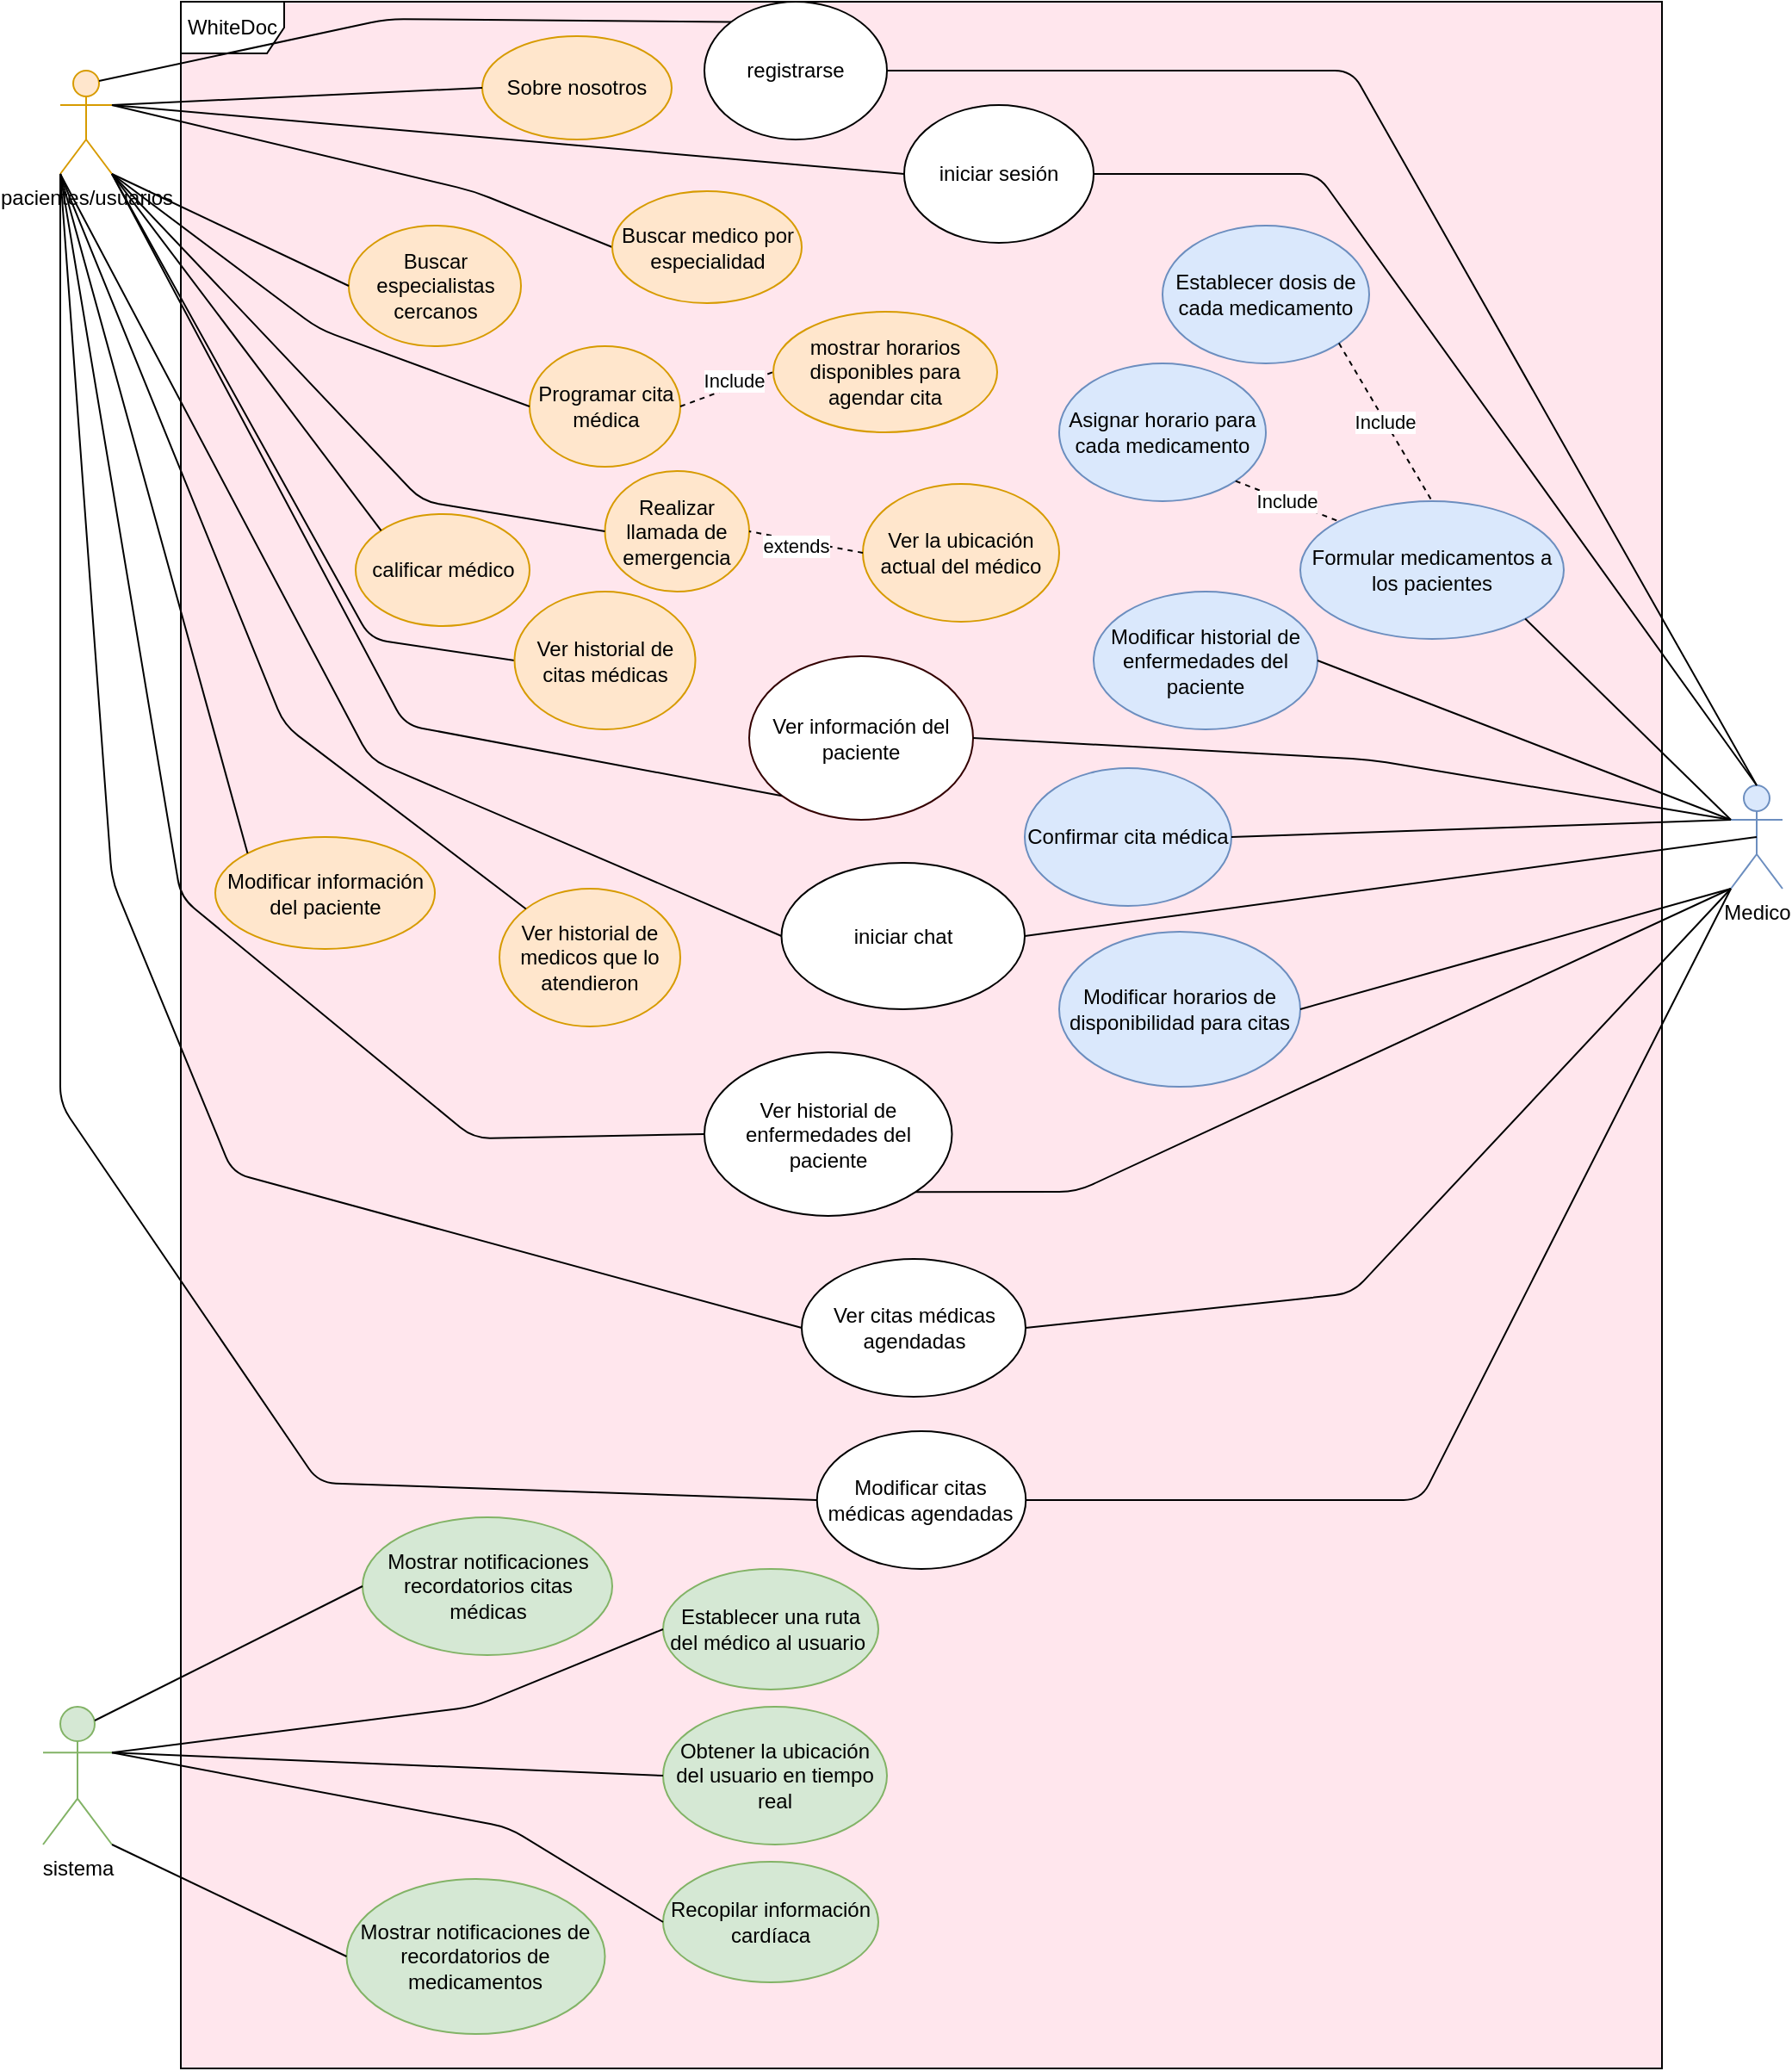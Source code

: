 <mxfile version="12.9.13" type="device"><diagram id="wzjCCaeHYK6Bdz28c1uT" name="Page-1"><mxGraphModel dx="1117" dy="710" grid="1" gridSize="10" guides="1" tooltips="1" connect="1" arrows="1" fold="1" page="1" pageScale="1" pageWidth="1920" pageHeight="1200" math="0" shadow="0"><root><mxCell id="0"/><mxCell id="1" parent="0"/><mxCell id="hRwqOwwQppAHz8SjOL_Y-2" value="pacientes/usuarios" style="shape=umlActor;verticalLabelPosition=bottom;labelBackgroundColor=#ffffff;verticalAlign=top;html=1;outlineConnect=0;fillColor=#ffe6cc;strokeColor=#d79b00;" parent="1" vertex="1"><mxGeometry x="40" y="40" width="30" height="60" as="geometry"/></mxCell><mxCell id="hRwqOwwQppAHz8SjOL_Y-3" value="Medico" style="shape=umlActor;verticalLabelPosition=bottom;labelBackgroundColor=#ffffff;verticalAlign=top;html=1;outlineConnect=0;fillColor=#dae8fc;strokeColor=#6c8ebf;" parent="1" vertex="1"><mxGeometry x="1010" y="455" width="30" height="60" as="geometry"/></mxCell><mxCell id="hRwqOwwQppAHz8SjOL_Y-5" value="sistema" style="shape=umlActor;verticalLabelPosition=bottom;labelBackgroundColor=#ffffff;verticalAlign=top;html=1;outlineConnect=0;fillColor=#d5e8d4;strokeColor=#82b366;" parent="1" vertex="1"><mxGeometry x="30" y="990" width="40" height="80" as="geometry"/></mxCell><mxCell id="hRwqOwwQppAHz8SjOL_Y-10" value="WhiteDoc" style="shape=umlFrame;whiteSpace=wrap;html=1;shadow=0;swimlaneFillColor=#FFE6ED;" parent="1" vertex="1"><mxGeometry x="110" width="860" height="1200" as="geometry"/></mxCell><mxCell id="hRwqOwwQppAHz8SjOL_Y-14" value="iniciar sesión" style="ellipse;whiteSpace=wrap;html=1;" parent="1" vertex="1"><mxGeometry x="530" y="60" width="110" height="80" as="geometry"/></mxCell><mxCell id="hRwqOwwQppAHz8SjOL_Y-15" value="iniciar chat" style="ellipse;whiteSpace=wrap;html=1;" parent="1" vertex="1"><mxGeometry x="458.75" y="500" width="141.25" height="85" as="geometry"/></mxCell><mxCell id="hRwqOwwQppAHz8SjOL_Y-16" value="Mostrar notificaciones de recordatorios de medicamentos" style="ellipse;whiteSpace=wrap;html=1;fillColor=#d5e8d4;strokeColor=#82b366;" parent="1" vertex="1"><mxGeometry x="206.25" y="1090" width="150" height="90" as="geometry"/></mxCell><mxCell id="hRwqOwwQppAHz8SjOL_Y-17" value="mostrar horarios disponibles para agendar cita" style="ellipse;whiteSpace=wrap;html=1;fillColor=#ffe6cc;strokeColor=#d79b00;" parent="1" vertex="1"><mxGeometry x="454" y="180" width="130" height="70" as="geometry"/></mxCell><mxCell id="hRwqOwwQppAHz8SjOL_Y-18" value="Recopilar información cardíaca" style="ellipse;whiteSpace=wrap;html=1;fillColor=#d5e8d4;strokeColor=#82b366;" parent="1" vertex="1"><mxGeometry x="390" y="1080" width="125" height="70" as="geometry"/></mxCell><mxCell id="hRwqOwwQppAHz8SjOL_Y-19" value="Programar cita médica" style="ellipse;whiteSpace=wrap;html=1;fillColor=#ffe6cc;strokeColor=#d79b00;" parent="1" vertex="1"><mxGeometry x="312.5" y="200" width="87.5" height="70" as="geometry"/></mxCell><mxCell id="hRwqOwwQppAHz8SjOL_Y-20" value="Sobre nosotros" style="ellipse;whiteSpace=wrap;html=1;fillColor=#ffe6cc;strokeColor=#d79b00;" parent="1" vertex="1"><mxGeometry x="285" y="20" width="110" height="60" as="geometry"/></mxCell><mxCell id="hRwqOwwQppAHz8SjOL_Y-22" value="Ver historial de enfermedades del paciente" style="ellipse;whiteSpace=wrap;html=1;" parent="1" vertex="1"><mxGeometry x="414" y="610" width="143.75" height="95" as="geometry"/></mxCell><mxCell id="hRwqOwwQppAHz8SjOL_Y-26" value="Formular medicamentos a los pacientes" style="ellipse;whiteSpace=wrap;html=1;fillColor=#dae8fc;strokeColor=#6c8ebf;" parent="1" vertex="1"><mxGeometry x="760" y="290" width="153" height="80" as="geometry"/></mxCell><mxCell id="hRwqOwwQppAHz8SjOL_Y-31" value="Establecer dosis de cada medicamento" style="ellipse;whiteSpace=wrap;html=1;fillColor=#dae8fc;strokeColor=#6c8ebf;" parent="1" vertex="1"><mxGeometry x="680" y="130" width="120" height="80" as="geometry"/></mxCell><mxCell id="hRwqOwwQppAHz8SjOL_Y-33" value="Modificar citas médicas agendadas" style="ellipse;whiteSpace=wrap;html=1;" parent="1" vertex="1"><mxGeometry x="479.38" y="830" width="121.25" height="80" as="geometry"/></mxCell><mxCell id="hRwqOwwQppAHz8SjOL_Y-34" value="Asignar horario para cada medicamento" style="ellipse;whiteSpace=wrap;html=1;fillColor=#dae8fc;strokeColor=#6c8ebf;" parent="1" vertex="1"><mxGeometry x="620" y="210" width="120" height="80" as="geometry"/></mxCell><mxCell id="hRwqOwwQppAHz8SjOL_Y-35" value="" style="endArrow=none;html=1;entryX=0;entryY=0;entryDx=0;entryDy=0;exitX=0.75;exitY=0.1;exitDx=0;exitDy=0;exitPerimeter=0;" parent="1" target="hRwqOwwQppAHz8SjOL_Y-128" edge="1" source="hRwqOwwQppAHz8SjOL_Y-2"><mxGeometry width="50" height="50" relative="1" as="geometry"><mxPoint x="80" y="67" as="sourcePoint"/><mxPoint x="170" y="35" as="targetPoint"/><Array as="points"><mxPoint x="230" y="10"/></Array></mxGeometry></mxCell><mxCell id="hRwqOwwQppAHz8SjOL_Y-36" value="" style="endArrow=none;html=1;entryX=0;entryY=0.5;entryDx=0;entryDy=0;exitX=1;exitY=0.333;exitDx=0;exitDy=0;exitPerimeter=0;" parent="1" target="hRwqOwwQppAHz8SjOL_Y-14" edge="1" source="hRwqOwwQppAHz8SjOL_Y-2"><mxGeometry width="50" height="50" relative="1" as="geometry"><mxPoint x="80" y="90" as="sourcePoint"/><mxPoint x="170" y="150" as="targetPoint"/><Array as="points"/></mxGeometry></mxCell><mxCell id="hRwqOwwQppAHz8SjOL_Y-37" value="" style="endArrow=none;html=1;exitX=0;exitY=0.5;exitDx=0;exitDy=0;entryX=1;entryY=0.333;entryDx=0;entryDy=0;entryPerimeter=0;" parent="1" source="hRwqOwwQppAHz8SjOL_Y-51" edge="1" target="hRwqOwwQppAHz8SjOL_Y-2"><mxGeometry width="50" height="50" relative="1" as="geometry"><mxPoint x="90" y="300" as="sourcePoint"/><mxPoint x="80" y="100" as="targetPoint"/><Array as="points"><mxPoint x="280" y="110"/></Array></mxGeometry></mxCell><mxCell id="hRwqOwwQppAHz8SjOL_Y-38" value="" style="endArrow=none;html=1;exitX=1;exitY=1;exitDx=0;exitDy=0;entryX=0;entryY=1;entryDx=0;entryDy=0;entryPerimeter=0;" parent="1" source="hRwqOwwQppAHz8SjOL_Y-22" edge="1" target="hRwqOwwQppAHz8SjOL_Y-3"><mxGeometry width="50" height="50" relative="1" as="geometry"><mxPoint x="640" y="600" as="sourcePoint"/><mxPoint x="760" y="530" as="targetPoint"/><Array as="points"><mxPoint x="630" y="691"/></Array></mxGeometry></mxCell><mxCell id="hRwqOwwQppAHz8SjOL_Y-43" value="" style="endArrow=none;html=1;exitX=0;exitY=0.5;exitDx=0;exitDy=0;entryX=0;entryY=1;entryDx=0;entryDy=0;entryPerimeter=0;" parent="1" source="hRwqOwwQppAHz8SjOL_Y-22" edge="1" target="hRwqOwwQppAHz8SjOL_Y-2"><mxGeometry width="50" height="50" relative="1" as="geometry"><mxPoint x="140" y="630" as="sourcePoint"/><mxPoint x="50" y="320" as="targetPoint"/><Array as="points"><mxPoint x="280" y="660"/><mxPoint x="110" y="520"/></Array></mxGeometry></mxCell><mxCell id="hRwqOwwQppAHz8SjOL_Y-45" value="Modificar información del paciente" style="ellipse;whiteSpace=wrap;html=1;fillColor=#ffe6cc;strokeColor=#d79b00;" parent="1" vertex="1"><mxGeometry x="130" y="485" width="127.5" height="65" as="geometry"/></mxCell><mxCell id="hRwqOwwQppAHz8SjOL_Y-51" value="Buscar medico por especialidad" style="ellipse;whiteSpace=wrap;html=1;fillColor=#ffe6cc;strokeColor=#d79b00;" parent="1" vertex="1"><mxGeometry x="360.5" y="110" width="110" height="65" as="geometry"/></mxCell><mxCell id="hRwqOwwQppAHz8SjOL_Y-58" value="Ver citas médicas agendadas" style="ellipse;whiteSpace=wrap;html=1;" parent="1" vertex="1"><mxGeometry x="470.5" y="730" width="130" height="80" as="geometry"/></mxCell><mxCell id="hRwqOwwQppAHz8SjOL_Y-72" value="Ver historial de medicos que lo atendieron" style="ellipse;whiteSpace=wrap;html=1;fillColor=#ffe6cc;strokeColor=#d79b00;" parent="1" vertex="1"><mxGeometry x="295" y="515" width="105" height="80" as="geometry"/></mxCell><mxCell id="hRwqOwwQppAHz8SjOL_Y-78" value="" style="endArrow=none;html=1;entryX=0;entryY=0.5;entryDx=0;entryDy=0;exitX=0;exitY=1;exitDx=0;exitDy=0;exitPerimeter=0;" parent="1" target="hRwqOwwQppAHz8SjOL_Y-58" edge="1" source="hRwqOwwQppAHz8SjOL_Y-2"><mxGeometry width="50" height="50" relative="1" as="geometry"><mxPoint x="40" y="320" as="sourcePoint"/><mxPoint x="120" y="560" as="targetPoint"/><Array as="points"><mxPoint x="70" y="510"/><mxPoint x="140" y="680"/></Array></mxGeometry></mxCell><mxCell id="hRwqOwwQppAHz8SjOL_Y-83" value="Include" style="endArrow=none;dashed=1;html=1;exitX=1;exitY=0.5;exitDx=0;exitDy=0;entryX=0;entryY=0.5;entryDx=0;entryDy=0;" parent="1" source="hRwqOwwQppAHz8SjOL_Y-19" target="hRwqOwwQppAHz8SjOL_Y-17" edge="1"><mxGeometry x="0.178" y="3" width="50" height="50" relative="1" as="geometry"><mxPoint x="370" y="380" as="sourcePoint"/><mxPoint x="415" y="391.25" as="targetPoint"/><mxPoint as="offset"/></mxGeometry></mxCell><mxCell id="hRwqOwwQppAHz8SjOL_Y-90" value="" style="endArrow=none;html=1;exitX=1;exitY=0.5;exitDx=0;exitDy=0;entryX=0.5;entryY=0;entryDx=0;entryDy=0;entryPerimeter=0;" parent="1" source="hRwqOwwQppAHz8SjOL_Y-14" edge="1" target="hRwqOwwQppAHz8SjOL_Y-3"><mxGeometry width="50" height="50" relative="1" as="geometry"><mxPoint x="540" y="10" as="sourcePoint"/><mxPoint x="1080" y="410" as="targetPoint"/><Array as="points"><mxPoint x="770" y="100"/></Array></mxGeometry></mxCell><mxCell id="hRwqOwwQppAHz8SjOL_Y-91" value="" style="endArrow=none;html=1;exitX=1;exitY=0.5;exitDx=0;exitDy=0;entryX=0;entryY=1;entryDx=0;entryDy=0;entryPerimeter=0;" parent="1" source="hRwqOwwQppAHz8SjOL_Y-58" edge="1" target="hRwqOwwQppAHz8SjOL_Y-3"><mxGeometry width="50" height="50" relative="1" as="geometry"><mxPoint x="570" y="825" as="sourcePoint"/><mxPoint x="760" y="550" as="targetPoint"/><Array as="points"><mxPoint x="790" y="750"/></Array></mxGeometry></mxCell><mxCell id="hRwqOwwQppAHz8SjOL_Y-92" value="" style="endArrow=none;html=1;exitX=1;exitY=0.5;exitDx=0;exitDy=0;" parent="1" source="hRwqOwwQppAHz8SjOL_Y-15" edge="1"><mxGeometry width="50" height="50" relative="1" as="geometry"><mxPoint x="615" y="510" as="sourcePoint"/><mxPoint x="1025" y="485" as="targetPoint"/><Array as="points"/></mxGeometry></mxCell><mxCell id="hRwqOwwQppAHz8SjOL_Y-93" value="Ver información del paciente" style="ellipse;whiteSpace=wrap;html=1;fillColor=#FFFFFF;strokeColor=#330000;" parent="1" vertex="1"><mxGeometry x="440" y="380" width="130" height="95" as="geometry"/></mxCell><mxCell id="hRwqOwwQppAHz8SjOL_Y-94" value="" style="endArrow=none;html=1;exitX=1;exitY=1;exitDx=0;exitDy=0;entryX=0;entryY=0.333;entryDx=0;entryDy=0;entryPerimeter=0;" parent="1" source="hRwqOwwQppAHz8SjOL_Y-26" edge="1" target="hRwqOwwQppAHz8SjOL_Y-3"><mxGeometry width="50" height="50" relative="1" as="geometry"><mxPoint x="580" y="697" as="sourcePoint"/><mxPoint x="760" y="510" as="targetPoint"/></mxGeometry></mxCell><mxCell id="hRwqOwwQppAHz8SjOL_Y-117" value="" style="endArrow=none;html=1;entryX=0;entryY=0.5;entryDx=0;entryDy=0;exitX=1;exitY=0.333;exitDx=0;exitDy=0;exitPerimeter=0;" parent="1" target="hRwqOwwQppAHz8SjOL_Y-18" edge="1" source="hRwqOwwQppAHz8SjOL_Y-5"><mxGeometry width="50" height="50" relative="1" as="geometry"><mxPoint x="80" y="890" as="sourcePoint"/><mxPoint x="120.004" y="970.004" as="targetPoint"/><Array as="points"><mxPoint x="300" y="1060"/></Array></mxGeometry></mxCell><mxCell id="hRwqOwwQppAHz8SjOL_Y-128" value="registrarse" style="ellipse;whiteSpace=wrap;html=1;" parent="1" vertex="1"><mxGeometry x="414" width="106" height="80" as="geometry"/></mxCell><mxCell id="p5WAkDZdGqhxlX5dkaKS-2" value="Buscar especialistas cercanos" style="ellipse;whiteSpace=wrap;html=1;fillColor=#ffe6cc;strokeColor=#d79b00;" parent="1" vertex="1"><mxGeometry x="207.5" y="130" width="100" height="70" as="geometry"/></mxCell><mxCell id="p5WAkDZdGqhxlX5dkaKS-10" value="" style="endArrow=none;html=1;entryX=0;entryY=0.5;entryDx=0;entryDy=0;exitX=1;exitY=1;exitDx=0;exitDy=0;exitPerimeter=0;" parent="1" target="hRwqOwwQppAHz8SjOL_Y-16" edge="1" source="hRwqOwwQppAHz8SjOL_Y-5"><mxGeometry width="50" height="50" relative="1" as="geometry"><mxPoint x="80" y="912" as="sourcePoint"/><mxPoint x="254" y="1170" as="targetPoint"/><Array as="points"/></mxGeometry></mxCell><mxCell id="p5WAkDZdGqhxlX5dkaKS-11" value="" style="endArrow=none;html=1;exitX=1;exitY=0.5;exitDx=0;exitDy=0;entryX=0;entryY=0.333;entryDx=0;entryDy=0;entryPerimeter=0;" parent="1" source="hRwqOwwQppAHz8SjOL_Y-93" edge="1" target="hRwqOwwQppAHz8SjOL_Y-3"><mxGeometry width="50" height="50" relative="1" as="geometry"><mxPoint x="671" y="525" as="sourcePoint"/><mxPoint x="760" y="520" as="targetPoint"/><Array as="points"><mxPoint x="800" y="440"/></Array></mxGeometry></mxCell><mxCell id="p5WAkDZdGqhxlX5dkaKS-13" value="" style="endArrow=none;html=1;exitX=1;exitY=0.5;exitDx=0;exitDy=0;entryX=0.5;entryY=0;entryDx=0;entryDy=0;entryPerimeter=0;" parent="1" source="hRwqOwwQppAHz8SjOL_Y-128" edge="1" target="hRwqOwwQppAHz8SjOL_Y-3"><mxGeometry width="50" height="50" relative="1" as="geometry"><mxPoint x="493" y="67.273" as="sourcePoint"/><mxPoint x="1090" y="410" as="targetPoint"/><Array as="points"><mxPoint x="790" y="40"/></Array></mxGeometry></mxCell><mxCell id="ggn8yOmosLa2_SVaG_2L-1" value="calificar médico" style="ellipse;whiteSpace=wrap;html=1;fillColor=#ffe6cc;strokeColor=#d79b00;" parent="1" vertex="1"><mxGeometry x="211.5" y="297.5" width="101" height="65" as="geometry"/></mxCell><mxCell id="ggn8yOmosLa2_SVaG_2L-5" value="Include" style="endArrow=none;dashed=1;html=1;exitX=1;exitY=1;exitDx=0;exitDy=0;entryX=0;entryY=0;entryDx=0;entryDy=0;" parent="1" source="hRwqOwwQppAHz8SjOL_Y-34" target="hRwqOwwQppAHz8SjOL_Y-26" edge="1"><mxGeometry width="50" height="50" relative="1" as="geometry"><mxPoint x="389.0" y="465" as="sourcePoint"/><mxPoint x="450" y="460" as="targetPoint"/></mxGeometry></mxCell><mxCell id="ggn8yOmosLa2_SVaG_2L-8" value="Modificar horarios de disponibilidad para citas" style="ellipse;whiteSpace=wrap;html=1;fillColor=#dae8fc;strokeColor=#6c8ebf;" parent="1" vertex="1"><mxGeometry x="620" y="540" width="140" height="90" as="geometry"/></mxCell><mxCell id="ggn8yOmosLa2_SVaG_2L-9" value="" style="endArrow=none;html=1;exitX=1;exitY=0.5;exitDx=0;exitDy=0;entryX=0;entryY=1;entryDx=0;entryDy=0;entryPerimeter=0;" parent="1" source="ggn8yOmosLa2_SVaG_2L-8" edge="1" target="hRwqOwwQppAHz8SjOL_Y-3"><mxGeometry width="50" height="50" relative="1" as="geometry"><mxPoint x="630" y="570" as="sourcePoint"/><mxPoint x="760" y="530" as="targetPoint"/></mxGeometry></mxCell><mxCell id="pkRwd-HXUJCF-ej_jixx-1" value="" style="endArrow=none;html=1;exitX=0;exitY=0.5;exitDx=0;exitDy=0;entryX=1;entryY=1;entryDx=0;entryDy=0;entryPerimeter=0;" edge="1" parent="1" source="p5WAkDZdGqhxlX5dkaKS-2" target="hRwqOwwQppAHz8SjOL_Y-2"><mxGeometry width="50" height="50" relative="1" as="geometry"><mxPoint x="190.0" y="202.5" as="sourcePoint"/><mxPoint x="60" y="140.0" as="targetPoint"/><Array as="points"/></mxGeometry></mxCell><mxCell id="pkRwd-HXUJCF-ej_jixx-2" value="" style="endArrow=none;html=1;exitX=0;exitY=0;exitDx=0;exitDy=0;" edge="1" parent="1" source="ggn8yOmosLa2_SVaG_2L-1"><mxGeometry width="50" height="50" relative="1" as="geometry"><mxPoint x="185" y="280.0" as="sourcePoint"/><mxPoint x="70" y="100" as="targetPoint"/><Array as="points"/></mxGeometry></mxCell><mxCell id="pkRwd-HXUJCF-ej_jixx-3" value="" style="endArrow=none;html=1;exitX=0;exitY=0.5;exitDx=0;exitDy=0;" edge="1" parent="1" source="hRwqOwwQppAHz8SjOL_Y-19"><mxGeometry width="50" height="50" relative="1" as="geometry"><mxPoint x="232.5" y="260.0" as="sourcePoint"/><mxPoint x="70" y="100" as="targetPoint"/><Array as="points"><mxPoint x="190" y="190"/></Array></mxGeometry></mxCell><mxCell id="pkRwd-HXUJCF-ej_jixx-6" value="" style="endArrow=none;html=1;exitX=0;exitY=0.5;exitDx=0;exitDy=0;" edge="1" parent="1" source="pkRwd-HXUJCF-ej_jixx-26"><mxGeometry width="50" height="50" relative="1" as="geometry"><mxPoint x="250" y="430" as="sourcePoint"/><mxPoint x="70" y="100" as="targetPoint"/><Array as="points"><mxPoint x="220" y="370"/></Array></mxGeometry></mxCell><mxCell id="pkRwd-HXUJCF-ej_jixx-10" value="Mostrar notificaciones recordatorios citas médicas" style="ellipse;whiteSpace=wrap;html=1;fillColor=#d5e8d4;strokeColor=#82b366;" vertex="1" parent="1"><mxGeometry x="215.5" y="880" width="145" height="80" as="geometry"/></mxCell><mxCell id="pkRwd-HXUJCF-ej_jixx-13" value="" style="endArrow=none;html=1;entryX=0;entryY=0.5;entryDx=0;entryDy=0;exitX=0.75;exitY=0.1;exitDx=0;exitDy=0;exitPerimeter=0;" edge="1" parent="1" source="hRwqOwwQppAHz8SjOL_Y-5" target="pkRwd-HXUJCF-ej_jixx-10"><mxGeometry width="50" height="50" relative="1" as="geometry"><mxPoint x="45" y="950" as="sourcePoint"/><mxPoint x="180.0" y="940" as="targetPoint"/></mxGeometry></mxCell><mxCell id="pkRwd-HXUJCF-ej_jixx-16" value="Realizar llamada de emergencia" style="ellipse;whiteSpace=wrap;html=1;fillColor=#ffe6cc;strokeColor=#d79b00;" vertex="1" parent="1"><mxGeometry x="356.25" y="272.5" width="83.75" height="70" as="geometry"/></mxCell><mxCell id="pkRwd-HXUJCF-ej_jixx-20" value="" style="endArrow=none;html=1;exitX=0;exitY=0;exitDx=0;exitDy=0;entryX=0;entryY=1;entryDx=0;entryDy=0;entryPerimeter=0;" edge="1" parent="1" source="hRwqOwwQppAHz8SjOL_Y-45" target="hRwqOwwQppAHz8SjOL_Y-2"><mxGeometry width="50" height="50" relative="1" as="geometry"><mxPoint x="266.103" y="467.204" as="sourcePoint"/><mxPoint x="70" y="150" as="targetPoint"/><Array as="points"/></mxGeometry></mxCell><mxCell id="pkRwd-HXUJCF-ej_jixx-24" value="Modificar historial de enfermedades del paciente" style="ellipse;whiteSpace=wrap;html=1;fillColor=#dae8fc;strokeColor=#6c8ebf;" vertex="1" parent="1"><mxGeometry x="640" y="342.5" width="130" height="80" as="geometry"/></mxCell><mxCell id="pkRwd-HXUJCF-ej_jixx-25" value="" style="endArrow=none;html=1;entryX=0;entryY=0.333;entryDx=0;entryDy=0;entryPerimeter=0;exitX=1;exitY=0.5;exitDx=0;exitDy=0;" edge="1" parent="1" source="pkRwd-HXUJCF-ej_jixx-24" target="hRwqOwwQppAHz8SjOL_Y-3"><mxGeometry width="50" height="50" relative="1" as="geometry"><mxPoint x="480" y="430" as="sourcePoint"/><mxPoint x="530" y="380" as="targetPoint"/></mxGeometry></mxCell><mxCell id="pkRwd-HXUJCF-ej_jixx-26" value="Ver historial de citas médicas" style="ellipse;whiteSpace=wrap;html=1;fillColor=#ffe6cc;strokeColor=#d79b00;" vertex="1" parent="1"><mxGeometry x="303.75" y="342.5" width="105" height="80" as="geometry"/></mxCell><mxCell id="pkRwd-HXUJCF-ej_jixx-27" value="" style="endArrow=none;html=1;entryX=0;entryY=0.5;entryDx=0;entryDy=0;exitX=1;exitY=1;exitDx=0;exitDy=0;exitPerimeter=0;" edge="1" parent="1" source="hRwqOwwQppAHz8SjOL_Y-2" target="pkRwd-HXUJCF-ej_jixx-16"><mxGeometry width="50" height="50" relative="1" as="geometry"><mxPoint x="70" y="100" as="sourcePoint"/><mxPoint x="356.25" y="365" as="targetPoint"/><Array as="points"><mxPoint x="250" y="290"/></Array></mxGeometry></mxCell><mxCell id="pkRwd-HXUJCF-ej_jixx-29" value="" style="endArrow=none;html=1;entryX=0;entryY=0;entryDx=0;entryDy=0;exitX=0;exitY=1;exitDx=0;exitDy=0;exitPerimeter=0;" edge="1" parent="1" source="hRwqOwwQppAHz8SjOL_Y-2" target="hRwqOwwQppAHz8SjOL_Y-72"><mxGeometry width="50" height="50" relative="1" as="geometry"><mxPoint x="255" y="500" as="sourcePoint"/><mxPoint x="305" y="450" as="targetPoint"/><Array as="points"><mxPoint x="170" y="420"/></Array></mxGeometry></mxCell><mxCell id="pkRwd-HXUJCF-ej_jixx-30" value="" style="endArrow=none;html=1;entryX=1;entryY=0.333;entryDx=0;entryDy=0;entryPerimeter=0;exitX=0;exitY=0.5;exitDx=0;exitDy=0;" edge="1" parent="1" source="hRwqOwwQppAHz8SjOL_Y-20" target="hRwqOwwQppAHz8SjOL_Y-2"><mxGeometry width="50" height="50" relative="1" as="geometry"><mxPoint x="480" y="150" as="sourcePoint"/><mxPoint x="530" y="100" as="targetPoint"/></mxGeometry></mxCell><mxCell id="pkRwd-HXUJCF-ej_jixx-31" value="Ver la ubicación actual del médico" style="ellipse;whiteSpace=wrap;html=1;fillColor=#ffe6cc;strokeColor=#d79b00;" vertex="1" parent="1"><mxGeometry x="506" y="280" width="114" height="80" as="geometry"/></mxCell><mxCell id="pkRwd-HXUJCF-ej_jixx-32" value="extends" style="endArrow=none;dashed=1;html=1;exitX=0;exitY=0.5;exitDx=0;exitDy=0;entryX=1;entryY=0.5;entryDx=0;entryDy=0;" edge="1" parent="1" source="pkRwd-HXUJCF-ej_jixx-31" target="pkRwd-HXUJCF-ej_jixx-16"><mxGeometry x="0.178" y="3" width="50" height="50" relative="1" as="geometry"><mxPoint x="405" y="305.0" as="sourcePoint"/><mxPoint x="468.819" y="284.63" as="targetPoint"/><mxPoint as="offset"/></mxGeometry></mxCell><mxCell id="pkRwd-HXUJCF-ej_jixx-35" value="" style="endArrow=none;html=1;entryX=1;entryY=1;entryDx=0;entryDy=0;entryPerimeter=0;exitX=0;exitY=1;exitDx=0;exitDy=0;" edge="1" parent="1" source="hRwqOwwQppAHz8SjOL_Y-93" target="hRwqOwwQppAHz8SjOL_Y-2"><mxGeometry width="50" height="50" relative="1" as="geometry"><mxPoint x="490" y="440" as="sourcePoint"/><mxPoint x="530" y="400" as="targetPoint"/><Array as="points"><mxPoint x="240" y="420"/></Array></mxGeometry></mxCell><mxCell id="pkRwd-HXUJCF-ej_jixx-36" value="" style="endArrow=none;html=1;exitX=0;exitY=0.5;exitDx=0;exitDy=0;entryX=0;entryY=1;entryDx=0;entryDy=0;entryPerimeter=0;" edge="1" parent="1" source="hRwqOwwQppAHz8SjOL_Y-15" target="hRwqOwwQppAHz8SjOL_Y-2"><mxGeometry width="50" height="50" relative="1" as="geometry"><mxPoint x="480" y="430" as="sourcePoint"/><mxPoint x="530" y="380" as="targetPoint"/><Array as="points"><mxPoint x="220" y="440"/></Array></mxGeometry></mxCell><mxCell id="pkRwd-HXUJCF-ej_jixx-37" value="Confirmar cita médica" style="ellipse;whiteSpace=wrap;html=1;fillColor=#dae8fc;strokeColor=#6c8ebf;" vertex="1" parent="1"><mxGeometry x="600" y="445" width="120" height="80" as="geometry"/></mxCell><mxCell id="pkRwd-HXUJCF-ej_jixx-38" value="" style="endArrow=none;html=1;entryX=0;entryY=0.333;entryDx=0;entryDy=0;entryPerimeter=0;exitX=1;exitY=0.5;exitDx=0;exitDy=0;" edge="1" parent="1" source="pkRwd-HXUJCF-ej_jixx-37" target="hRwqOwwQppAHz8SjOL_Y-3"><mxGeometry width="50" height="50" relative="1" as="geometry"><mxPoint x="650" y="480" as="sourcePoint"/><mxPoint x="700" y="430" as="targetPoint"/></mxGeometry></mxCell><mxCell id="pkRwd-HXUJCF-ej_jixx-39" value="Include" style="endArrow=none;dashed=1;html=1;exitX=1;exitY=1;exitDx=0;exitDy=0;entryX=0.5;entryY=0;entryDx=0;entryDy=0;" edge="1" parent="1" source="hRwqOwwQppAHz8SjOL_Y-31" target="hRwqOwwQppAHz8SjOL_Y-26"><mxGeometry width="50" height="50" relative="1" as="geometry"><mxPoint x="750" y="260.0" as="sourcePoint"/><mxPoint x="792.686" y="311.57" as="targetPoint"/></mxGeometry></mxCell><mxCell id="pkRwd-HXUJCF-ej_jixx-40" value="" style="endArrow=none;html=1;entryX=0;entryY=0.5;entryDx=0;entryDy=0;exitX=0;exitY=1;exitDx=0;exitDy=0;exitPerimeter=0;" edge="1" parent="1" source="hRwqOwwQppAHz8SjOL_Y-2" target="hRwqOwwQppAHz8SjOL_Y-33"><mxGeometry width="50" height="50" relative="1" as="geometry"><mxPoint x="410" y="750" as="sourcePoint"/><mxPoint x="480" y="680" as="targetPoint"/><Array as="points"><mxPoint x="40" y="640"/><mxPoint x="190" y="860"/></Array></mxGeometry></mxCell><mxCell id="pkRwd-HXUJCF-ej_jixx-41" value="" style="endArrow=none;html=1;exitX=1;exitY=0.5;exitDx=0;exitDy=0;entryX=0;entryY=1;entryDx=0;entryDy=0;entryPerimeter=0;" edge="1" parent="1" source="hRwqOwwQppAHz8SjOL_Y-33" target="hRwqOwwQppAHz8SjOL_Y-3"><mxGeometry width="50" height="50" relative="1" as="geometry"><mxPoint x="630.5" y="850" as="sourcePoint"/><mxPoint x="1040" y="595" as="targetPoint"/><Array as="points"><mxPoint x="830" y="870"/></Array></mxGeometry></mxCell><mxCell id="pkRwd-HXUJCF-ej_jixx-44" value="Establecer una ruta del médico al usuario&amp;nbsp;" style="ellipse;whiteSpace=wrap;html=1;fillColor=#d5e8d4;strokeColor=#82b366;" vertex="1" parent="1"><mxGeometry x="390" y="910" width="125" height="70" as="geometry"/></mxCell><mxCell id="pkRwd-HXUJCF-ej_jixx-45" value="" style="endArrow=none;html=1;exitX=1;exitY=0.333;exitDx=0;exitDy=0;exitPerimeter=0;entryX=0;entryY=0.5;entryDx=0;entryDy=0;" edge="1" parent="1" source="hRwqOwwQppAHz8SjOL_Y-5" target="pkRwd-HXUJCF-ej_jixx-44"><mxGeometry width="50" height="50" relative="1" as="geometry"><mxPoint x="470" y="980" as="sourcePoint"/><mxPoint x="520" y="930" as="targetPoint"/><Array as="points"><mxPoint x="280" y="990"/></Array></mxGeometry></mxCell><mxCell id="pkRwd-HXUJCF-ej_jixx-46" value="Obtener la ubicación del usuario en tiempo real" style="ellipse;whiteSpace=wrap;html=1;fillColor=#d5e8d4;strokeColor=#82b366;" vertex="1" parent="1"><mxGeometry x="390" y="990" width="130" height="80" as="geometry"/></mxCell><mxCell id="pkRwd-HXUJCF-ej_jixx-48" value="" style="endArrow=none;html=1;exitX=1;exitY=0.333;exitDx=0;exitDy=0;exitPerimeter=0;entryX=0;entryY=0.5;entryDx=0;entryDy=0;" edge="1" parent="1" source="hRwqOwwQppAHz8SjOL_Y-5" target="pkRwd-HXUJCF-ej_jixx-46"><mxGeometry width="50" height="50" relative="1" as="geometry"><mxPoint x="470" y="980" as="sourcePoint"/><mxPoint x="520" y="930" as="targetPoint"/></mxGeometry></mxCell></root></mxGraphModel></diagram></mxfile>